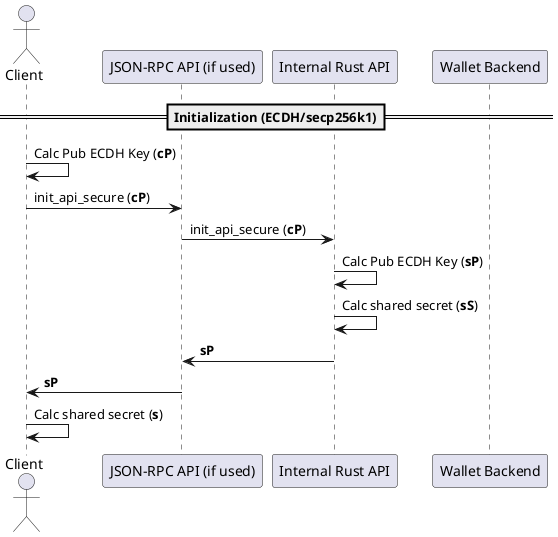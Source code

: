 @startuml
actor "Client" as client
participant "JSON-RPC API (if used)" as jsonrpc
participant "Internal Rust API" as rustapi
participant "Wallet Backend" as backend

== Initialization (ECDH/secp256k1)==
client -> client: Calc Pub ECDH Key (**cP**)
client -> jsonrpc: init_api_secure (**cP**)
jsonrpc -> rustapi: init_api_secure (**cP**)
rustapi -> rustapi: Calc Pub ECDH Key (**sP**)
rustapi -> rustapi: Calc shared secret (**sS**)
rustapi -> jsonrpc: **sP**
jsonrpc -> client: **sP**
client -> client: Calc shared secret (**s**)
@enduml